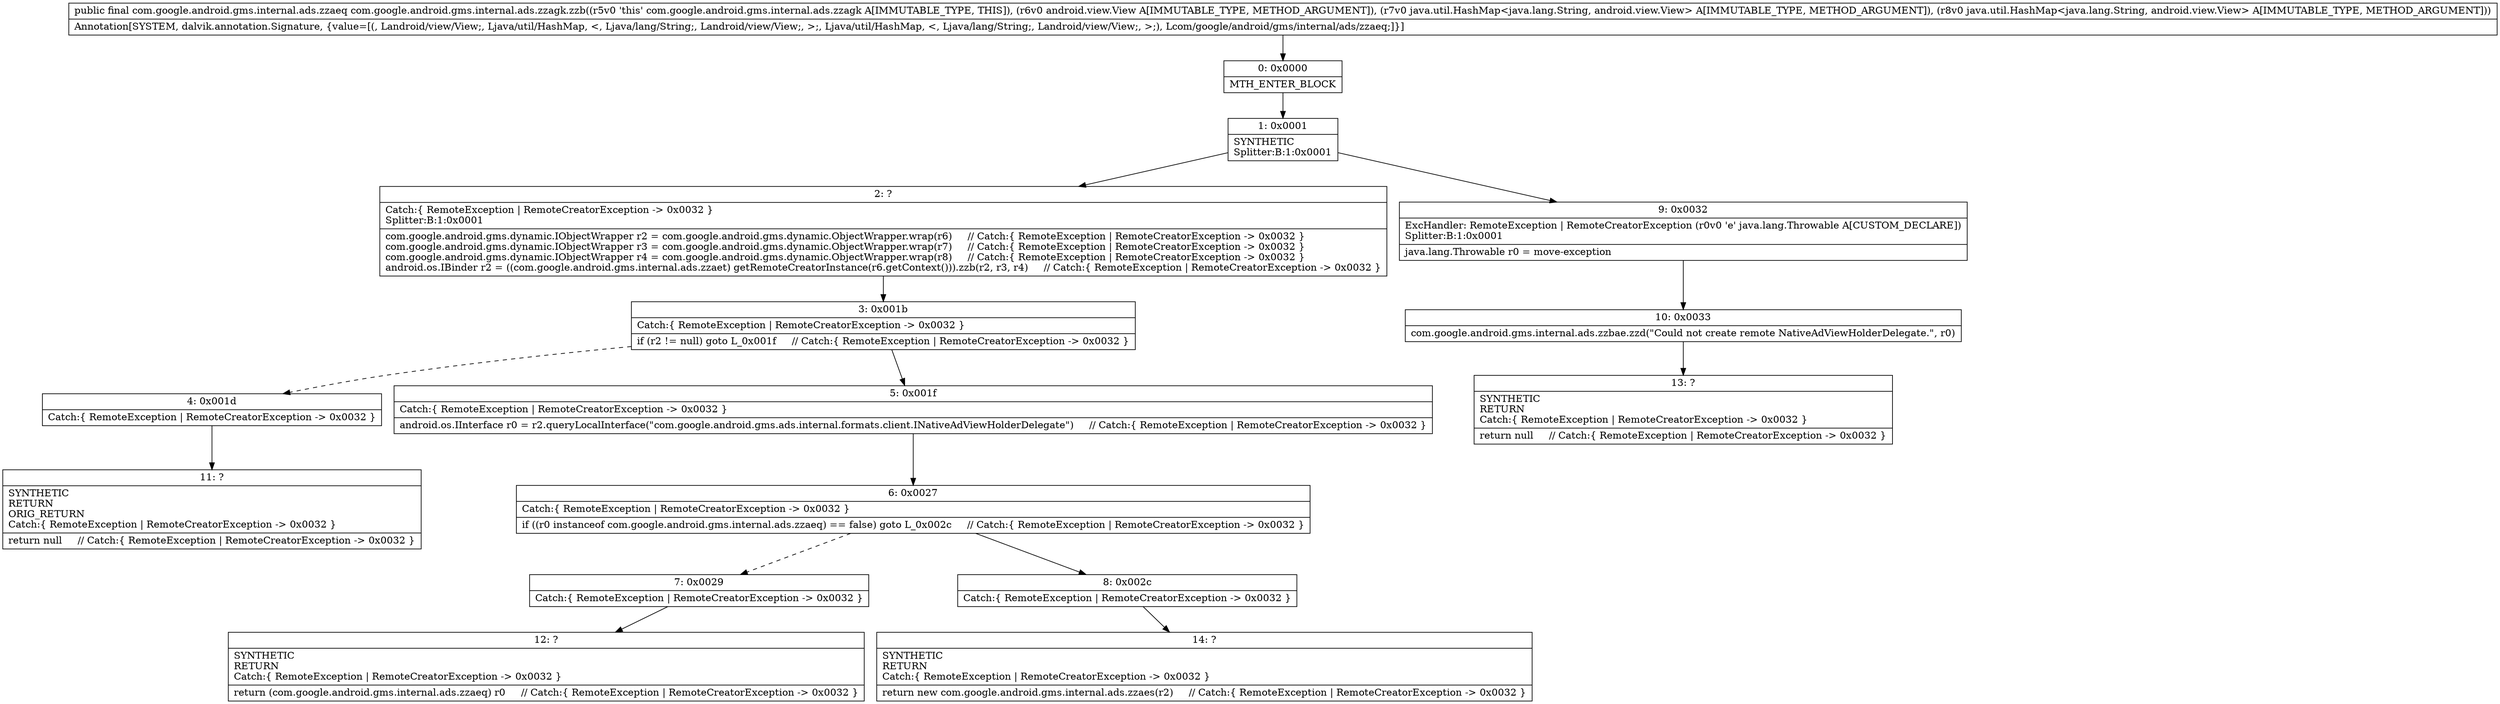 digraph "CFG forcom.google.android.gms.internal.ads.zzagk.zzb(Landroid\/view\/View;Ljava\/util\/HashMap;Ljava\/util\/HashMap;)Lcom\/google\/android\/gms\/internal\/ads\/zzaeq;" {
Node_0 [shape=record,label="{0\:\ 0x0000|MTH_ENTER_BLOCK\l}"];
Node_1 [shape=record,label="{1\:\ 0x0001|SYNTHETIC\lSplitter:B:1:0x0001\l}"];
Node_2 [shape=record,label="{2\:\ ?|Catch:\{ RemoteException \| RemoteCreatorException \-\> 0x0032 \}\lSplitter:B:1:0x0001\l|com.google.android.gms.dynamic.IObjectWrapper r2 = com.google.android.gms.dynamic.ObjectWrapper.wrap(r6)     \/\/ Catch:\{ RemoteException \| RemoteCreatorException \-\> 0x0032 \}\lcom.google.android.gms.dynamic.IObjectWrapper r3 = com.google.android.gms.dynamic.ObjectWrapper.wrap(r7)     \/\/ Catch:\{ RemoteException \| RemoteCreatorException \-\> 0x0032 \}\lcom.google.android.gms.dynamic.IObjectWrapper r4 = com.google.android.gms.dynamic.ObjectWrapper.wrap(r8)     \/\/ Catch:\{ RemoteException \| RemoteCreatorException \-\> 0x0032 \}\landroid.os.IBinder r2 = ((com.google.android.gms.internal.ads.zzaet) getRemoteCreatorInstance(r6.getContext())).zzb(r2, r3, r4)     \/\/ Catch:\{ RemoteException \| RemoteCreatorException \-\> 0x0032 \}\l}"];
Node_3 [shape=record,label="{3\:\ 0x001b|Catch:\{ RemoteException \| RemoteCreatorException \-\> 0x0032 \}\l|if (r2 != null) goto L_0x001f     \/\/ Catch:\{ RemoteException \| RemoteCreatorException \-\> 0x0032 \}\l}"];
Node_4 [shape=record,label="{4\:\ 0x001d|Catch:\{ RemoteException \| RemoteCreatorException \-\> 0x0032 \}\l}"];
Node_5 [shape=record,label="{5\:\ 0x001f|Catch:\{ RemoteException \| RemoteCreatorException \-\> 0x0032 \}\l|android.os.IInterface r0 = r2.queryLocalInterface(\"com.google.android.gms.ads.internal.formats.client.INativeAdViewHolderDelegate\")     \/\/ Catch:\{ RemoteException \| RemoteCreatorException \-\> 0x0032 \}\l}"];
Node_6 [shape=record,label="{6\:\ 0x0027|Catch:\{ RemoteException \| RemoteCreatorException \-\> 0x0032 \}\l|if ((r0 instanceof com.google.android.gms.internal.ads.zzaeq) == false) goto L_0x002c     \/\/ Catch:\{ RemoteException \| RemoteCreatorException \-\> 0x0032 \}\l}"];
Node_7 [shape=record,label="{7\:\ 0x0029|Catch:\{ RemoteException \| RemoteCreatorException \-\> 0x0032 \}\l}"];
Node_8 [shape=record,label="{8\:\ 0x002c|Catch:\{ RemoteException \| RemoteCreatorException \-\> 0x0032 \}\l}"];
Node_9 [shape=record,label="{9\:\ 0x0032|ExcHandler: RemoteException \| RemoteCreatorException (r0v0 'e' java.lang.Throwable A[CUSTOM_DECLARE])\lSplitter:B:1:0x0001\l|java.lang.Throwable r0 = move\-exception\l}"];
Node_10 [shape=record,label="{10\:\ 0x0033|com.google.android.gms.internal.ads.zzbae.zzd(\"Could not create remote NativeAdViewHolderDelegate.\", r0)\l}"];
Node_11 [shape=record,label="{11\:\ ?|SYNTHETIC\lRETURN\lORIG_RETURN\lCatch:\{ RemoteException \| RemoteCreatorException \-\> 0x0032 \}\l|return null     \/\/ Catch:\{ RemoteException \| RemoteCreatorException \-\> 0x0032 \}\l}"];
Node_12 [shape=record,label="{12\:\ ?|SYNTHETIC\lRETURN\lCatch:\{ RemoteException \| RemoteCreatorException \-\> 0x0032 \}\l|return (com.google.android.gms.internal.ads.zzaeq) r0     \/\/ Catch:\{ RemoteException \| RemoteCreatorException \-\> 0x0032 \}\l}"];
Node_13 [shape=record,label="{13\:\ ?|SYNTHETIC\lRETURN\lCatch:\{ RemoteException \| RemoteCreatorException \-\> 0x0032 \}\l|return null     \/\/ Catch:\{ RemoteException \| RemoteCreatorException \-\> 0x0032 \}\l}"];
Node_14 [shape=record,label="{14\:\ ?|SYNTHETIC\lRETURN\lCatch:\{ RemoteException \| RemoteCreatorException \-\> 0x0032 \}\l|return new com.google.android.gms.internal.ads.zzaes(r2)     \/\/ Catch:\{ RemoteException \| RemoteCreatorException \-\> 0x0032 \}\l}"];
MethodNode[shape=record,label="{public final com.google.android.gms.internal.ads.zzaeq com.google.android.gms.internal.ads.zzagk.zzb((r5v0 'this' com.google.android.gms.internal.ads.zzagk A[IMMUTABLE_TYPE, THIS]), (r6v0 android.view.View A[IMMUTABLE_TYPE, METHOD_ARGUMENT]), (r7v0 java.util.HashMap\<java.lang.String, android.view.View\> A[IMMUTABLE_TYPE, METHOD_ARGUMENT]), (r8v0 java.util.HashMap\<java.lang.String, android.view.View\> A[IMMUTABLE_TYPE, METHOD_ARGUMENT]))  | Annotation[SYSTEM, dalvik.annotation.Signature, \{value=[(, Landroid\/view\/View;, Ljava\/util\/HashMap, \<, Ljava\/lang\/String;, Landroid\/view\/View;, \>;, Ljava\/util\/HashMap, \<, Ljava\/lang\/String;, Landroid\/view\/View;, \>;), Lcom\/google\/android\/gms\/internal\/ads\/zzaeq;]\}]\l}"];
MethodNode -> Node_0;
Node_0 -> Node_1;
Node_1 -> Node_2;
Node_1 -> Node_9;
Node_2 -> Node_3;
Node_3 -> Node_4[style=dashed];
Node_3 -> Node_5;
Node_4 -> Node_11;
Node_5 -> Node_6;
Node_6 -> Node_7[style=dashed];
Node_6 -> Node_8;
Node_7 -> Node_12;
Node_8 -> Node_14;
Node_9 -> Node_10;
Node_10 -> Node_13;
}

